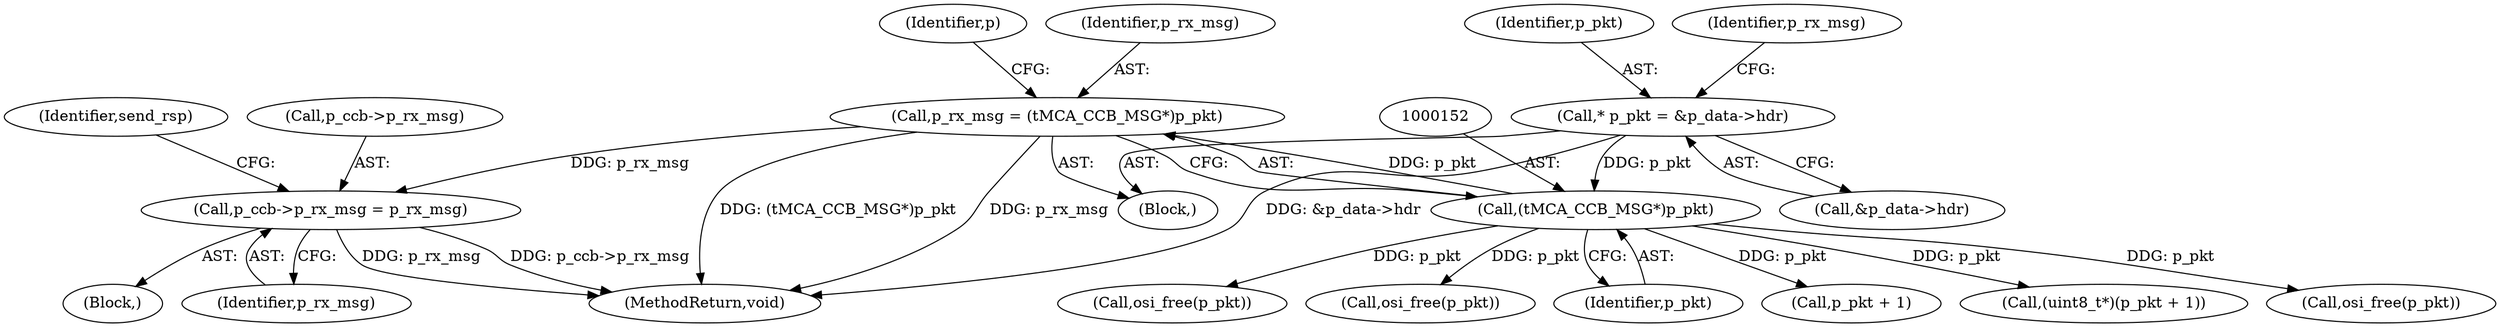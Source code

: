 digraph "0_Android_5216e6120160b28d76e9ee4dff9995e772647511@pointer" {
"1000733" [label="(Call,p_ccb->p_rx_msg = p_rx_msg)"];
"1000149" [label="(Call,p_rx_msg = (tMCA_CCB_MSG*)p_pkt)"];
"1000151" [label="(Call,(tMCA_CCB_MSG*)p_pkt)"];
"1000117" [label="(Call,* p_pkt = &p_data->hdr)"];
"1000118" [label="(Identifier,p_pkt)"];
"1000149" [label="(Call,p_rx_msg = (tMCA_CCB_MSG*)p_pkt)"];
"1000129" [label="(Identifier,p_rx_msg)"];
"1000741" [label="(Call,osi_free(p_pkt))"];
"1000119" [label="(Call,&p_data->hdr)"];
"1000760" [label="(MethodReturn,void)"];
"1000349" [label="(Call,osi_free(p_pkt))"];
"1000159" [label="(Call,p_pkt + 1)"];
"1000739" [label="(Identifier,send_rsp)"];
"1000157" [label="(Call,(uint8_t*)(p_pkt + 1))"];
"1000115" [label="(Block,)"];
"1000734" [label="(Call,p_ccb->p_rx_msg)"];
"1000758" [label="(Call,osi_free(p_pkt))"];
"1000155" [label="(Identifier,p)"];
"1000117" [label="(Call,* p_pkt = &p_data->hdr)"];
"1000150" [label="(Identifier,p_rx_msg)"];
"1000733" [label="(Call,p_ccb->p_rx_msg = p_rx_msg)"];
"1000714" [label="(Block,)"];
"1000737" [label="(Identifier,p_rx_msg)"];
"1000153" [label="(Identifier,p_pkt)"];
"1000151" [label="(Call,(tMCA_CCB_MSG*)p_pkt)"];
"1000733" -> "1000714"  [label="AST: "];
"1000733" -> "1000737"  [label="CFG: "];
"1000734" -> "1000733"  [label="AST: "];
"1000737" -> "1000733"  [label="AST: "];
"1000739" -> "1000733"  [label="CFG: "];
"1000733" -> "1000760"  [label="DDG: p_ccb->p_rx_msg"];
"1000733" -> "1000760"  [label="DDG: p_rx_msg"];
"1000149" -> "1000733"  [label="DDG: p_rx_msg"];
"1000149" -> "1000115"  [label="AST: "];
"1000149" -> "1000151"  [label="CFG: "];
"1000150" -> "1000149"  [label="AST: "];
"1000151" -> "1000149"  [label="AST: "];
"1000155" -> "1000149"  [label="CFG: "];
"1000149" -> "1000760"  [label="DDG: (tMCA_CCB_MSG*)p_pkt"];
"1000149" -> "1000760"  [label="DDG: p_rx_msg"];
"1000151" -> "1000149"  [label="DDG: p_pkt"];
"1000151" -> "1000153"  [label="CFG: "];
"1000152" -> "1000151"  [label="AST: "];
"1000153" -> "1000151"  [label="AST: "];
"1000117" -> "1000151"  [label="DDG: p_pkt"];
"1000151" -> "1000157"  [label="DDG: p_pkt"];
"1000151" -> "1000159"  [label="DDG: p_pkt"];
"1000151" -> "1000349"  [label="DDG: p_pkt"];
"1000151" -> "1000741"  [label="DDG: p_pkt"];
"1000151" -> "1000758"  [label="DDG: p_pkt"];
"1000117" -> "1000115"  [label="AST: "];
"1000117" -> "1000119"  [label="CFG: "];
"1000118" -> "1000117"  [label="AST: "];
"1000119" -> "1000117"  [label="AST: "];
"1000129" -> "1000117"  [label="CFG: "];
"1000117" -> "1000760"  [label="DDG: &p_data->hdr"];
}
